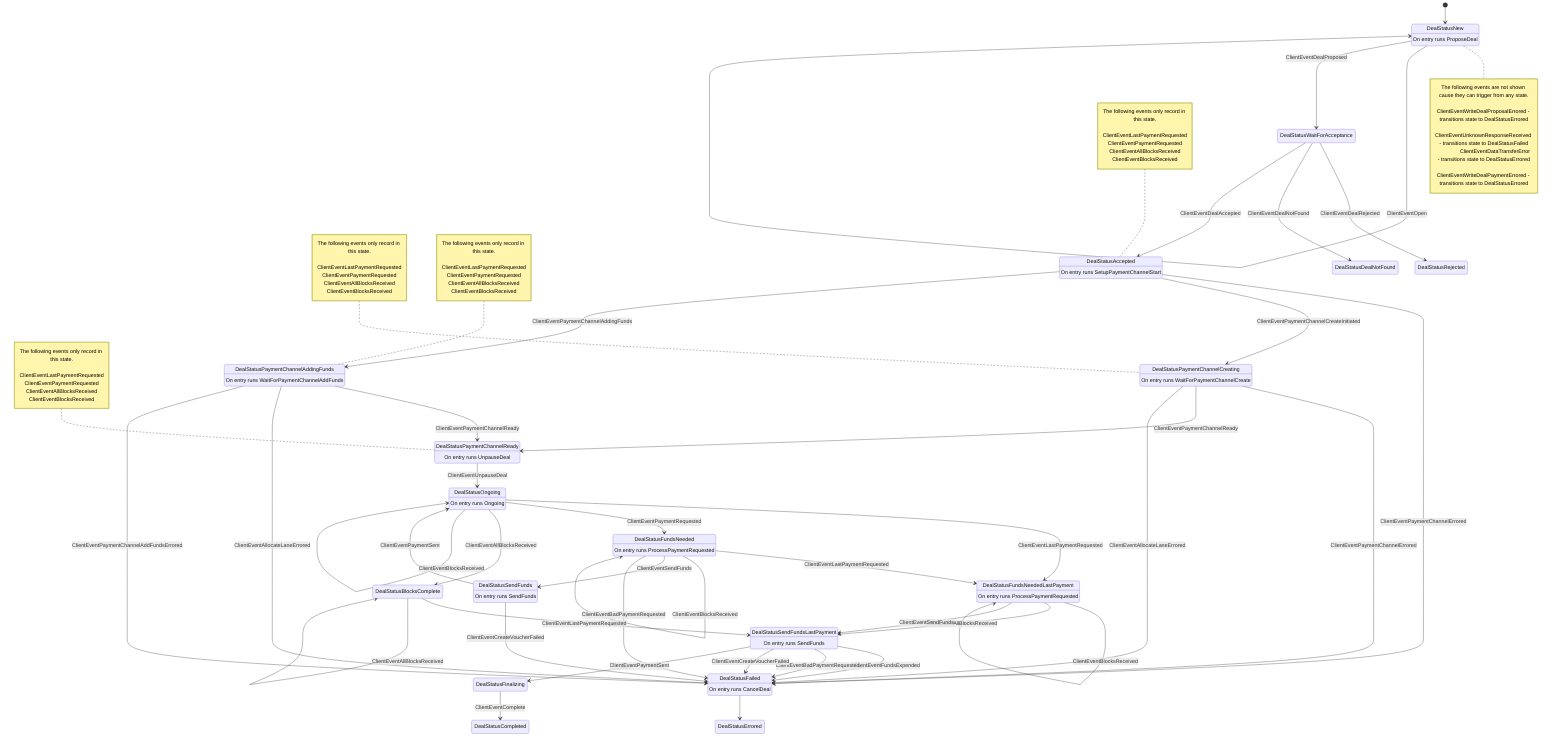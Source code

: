stateDiagram-v2
	state "DealStatusNew" as 0
	state "DealStatusWaitForAcceptance" as 3
	state "DealStatusPaymentChannelCreating" as 4
	state "DealStatusPaymentChannelAddingFunds" as 5
	state "DealStatusPaymentChannelReady" as 6
	state "DealStatusAccepted" as 8
	state "DealStatusFailed" as 9
	state "DealStatusRejected" as 10
	state "DealStatusFundsNeeded" as 11
	state "DealStatusSendFunds" as 12
	state "DealStatusSendFundsLastPayment" as 13
	state "DealStatusOngoing" as 14
	state "DealStatusFundsNeededLastPayment" as 15
	state "DealStatusCompleted" as 16
	state "DealStatusDealNotFound" as 17
	state "DealStatusErrored" as 19
	state "DealStatusBlocksComplete" as 20
	state "DealStatusFinalizing" as 21
	0 : On entry runs ProposeDeal
	4 : On entry runs WaitForPaymentChannelCreate
	5 : On entry runs WaitForPaymentChannelAddFunds
	6 : On entry runs UnpauseDeal
	8 : On entry runs SetupPaymentChannelStart
	9 : On entry runs CancelDeal
	11 : On entry runs ProcessPaymentRequested
	12 : On entry runs SendFunds
	13 : On entry runs SendFunds
	14 : On entry runs Ongoing
	15 : On entry runs ProcessPaymentRequested
	[*] --> 0
	note right of 0
		The following events are not shown cause they can trigger from any state.

		ClientEventWriteDealProposalErrored - transitions state to DealStatusErrored
		ClientEventUnknownResponseReceived - transitions state to DealStatusFailed
		ClientEventDataTransferError - transitions state to DealStatusErrored
		ClientEventWriteDealPaymentErrored - transitions state to DealStatusErrored
	end note
	0 --> 0 : ClientEventOpen
	0 --> 3 : ClientEventDealProposed
	3 --> 10 : ClientEventDealRejected
	3 --> 17 : ClientEventDealNotFound
	3 --> 8 : ClientEventDealAccepted
	4 --> 9 : ClientEventPaymentChannelErrored
	8 --> 9 : ClientEventPaymentChannelErrored
	8 --> 4 : ClientEventPaymentChannelCreateInitiated
	8 --> 5 : ClientEventPaymentChannelAddingFunds
	4 --> 6 : ClientEventPaymentChannelReady
	5 --> 6 : ClientEventPaymentChannelReady
	4 --> 9 : ClientEventAllocateLaneErrored
	5 --> 9 : ClientEventAllocateLaneErrored
	5 --> 9 : ClientEventPaymentChannelAddFundsErrored
	6 --> 14 : ClientEventUnpauseDeal
	11 --> 15 : ClientEventLastPaymentRequested
	14 --> 15 : ClientEventLastPaymentRequested
	15 --> 15 : ClientEventLastPaymentRequested
	20 --> 13 : ClientEventLastPaymentRequested
	11 --> 11 : ClientEventPaymentRequested
	14 --> 11 : ClientEventPaymentRequested
	14 --> 20 : ClientEventAllBlocksReceived
	15 --> 13 : ClientEventAllBlocksReceived
	20 --> 20 : ClientEventAllBlocksReceived
	11 --> 11 : ClientEventBlocksReceived
	14 --> 14 : ClientEventBlocksReceived
	15 --> 15 : ClientEventBlocksReceived
	11 --> 12 : ClientEventSendFunds
	15 --> 13 : ClientEventSendFunds
	13 --> 9 : ClientEventFundsExpended
	11 --> 9 : ClientEventBadPaymentRequested
	13 --> 9 : ClientEventBadPaymentRequested
	12 --> 9 : ClientEventCreateVoucherFailed
	13 --> 9 : ClientEventCreateVoucherFailed
	12 --> 14 : ClientEventPaymentSent
	13 --> 21 : ClientEventPaymentSent
	21 --> 16 : ClientEventComplete
	9 --> 19 : <invalid Value>

	note left of 4 : The following events only record in this state.<br><br>ClientEventLastPaymentRequested<br>ClientEventPaymentRequested<br>ClientEventAllBlocksReceived<br>ClientEventBlocksReceived


	note left of 5 : The following events only record in this state.<br><br>ClientEventLastPaymentRequested<br>ClientEventPaymentRequested<br>ClientEventAllBlocksReceived<br>ClientEventBlocksReceived


	note left of 6 : The following events only record in this state.<br><br>ClientEventLastPaymentRequested<br>ClientEventPaymentRequested<br>ClientEventAllBlocksReceived<br>ClientEventBlocksReceived


	note left of 8 : The following events only record in this state.<br><br>ClientEventLastPaymentRequested<br>ClientEventPaymentRequested<br>ClientEventAllBlocksReceived<br>ClientEventBlocksReceived
